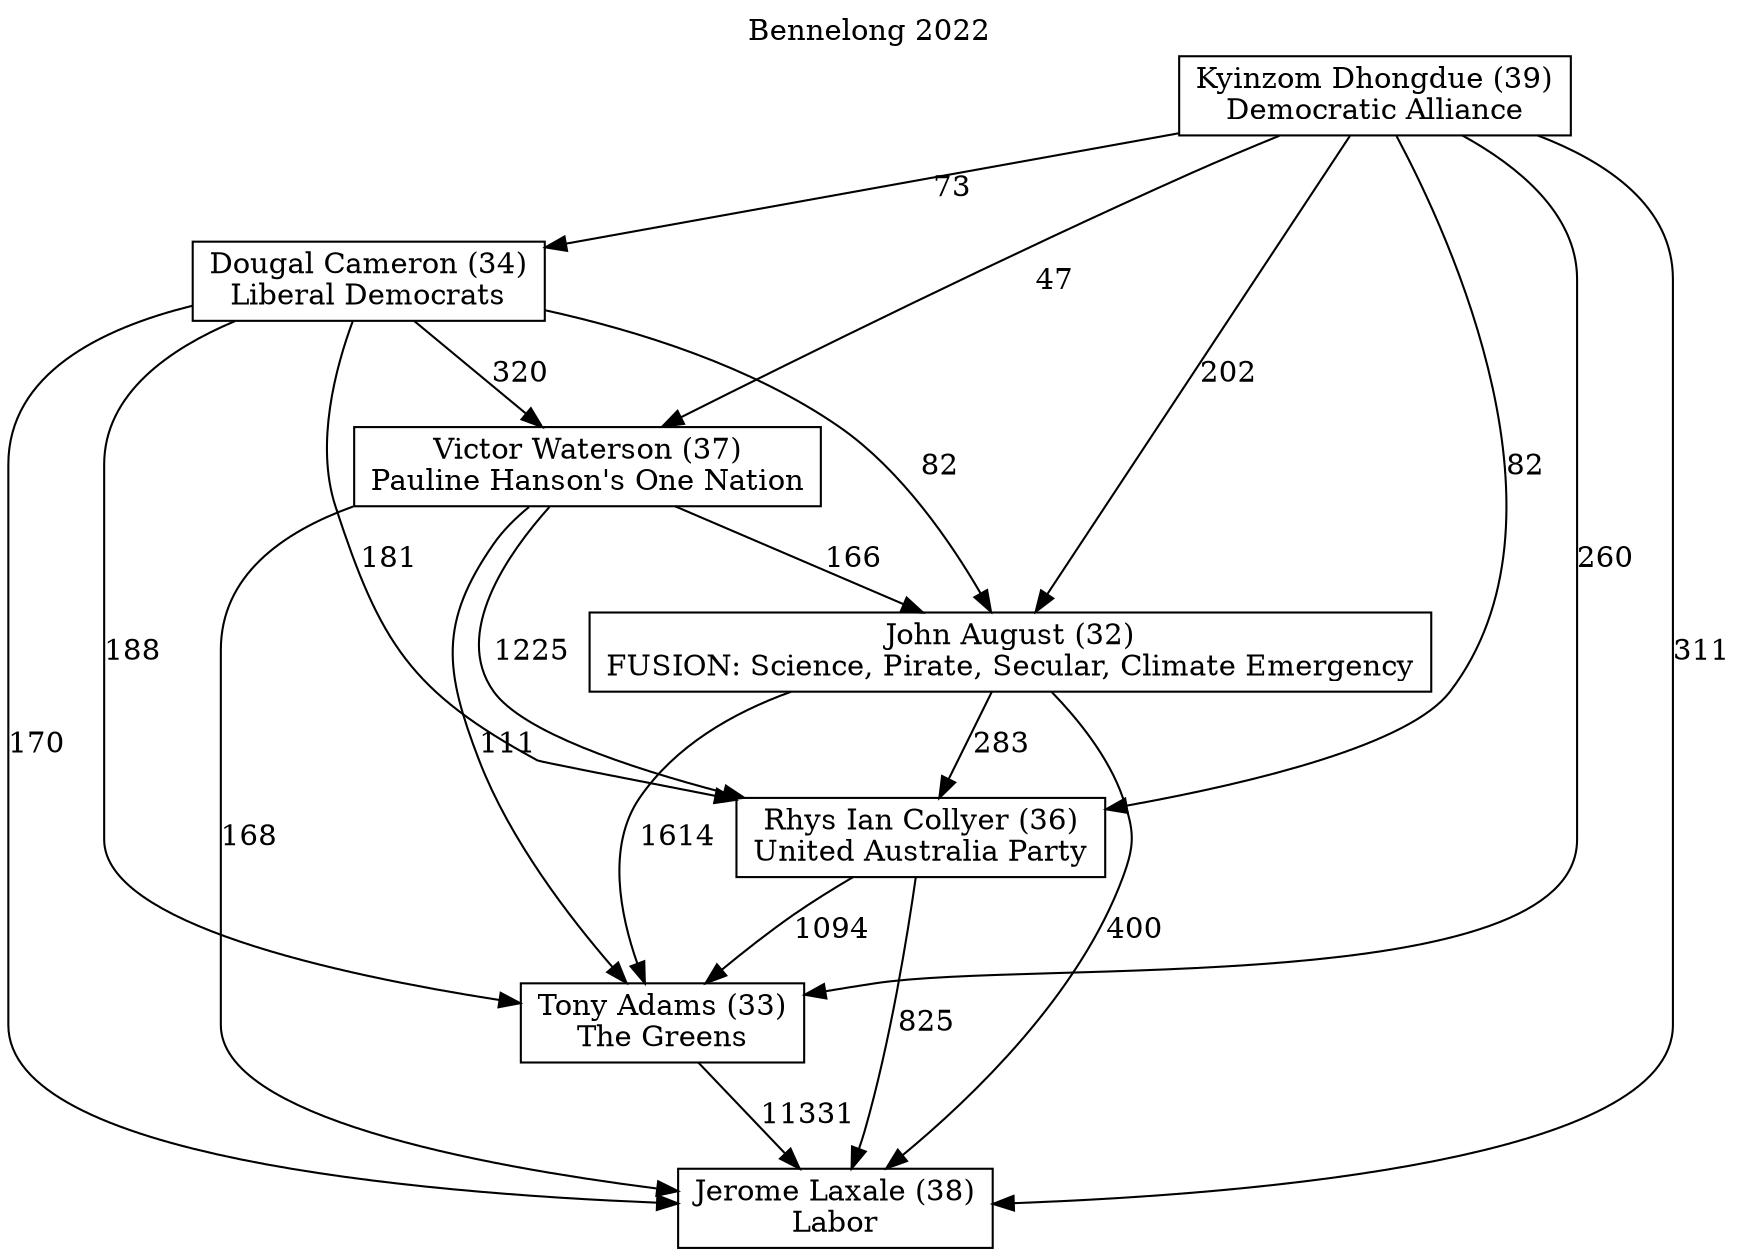 // House preference flow
digraph "Jerome Laxale (38)_Bennelong_2022" {
	graph [label="Bennelong 2022" labelloc=t mclimit=10]
	node [shape=box]
	"Dougal Cameron (34)" [label="Dougal Cameron (34)
Liberal Democrats"]
	"Jerome Laxale (38)" [label="Jerome Laxale (38)
Labor"]
	"John August (32)" [label="John August (32)
FUSION: Science, Pirate, Secular, Climate Emergency"]
	"Kyinzom Dhongdue (39)" [label="Kyinzom Dhongdue (39)
Democratic Alliance"]
	"Rhys Ian Collyer (36)" [label="Rhys Ian Collyer (36)
United Australia Party"]
	"Tony Adams (33)" [label="Tony Adams (33)
The Greens"]
	"Victor Waterson (37)" [label="Victor Waterson (37)
Pauline Hanson's One Nation"]
	"Dougal Cameron (34)" -> "Jerome Laxale (38)" [label=170]
	"Dougal Cameron (34)" -> "John August (32)" [label=82]
	"Dougal Cameron (34)" -> "Rhys Ian Collyer (36)" [label=181]
	"Dougal Cameron (34)" -> "Tony Adams (33)" [label=188]
	"Dougal Cameron (34)" -> "Victor Waterson (37)" [label=320]
	"John August (32)" -> "Jerome Laxale (38)" [label=400]
	"John August (32)" -> "Rhys Ian Collyer (36)" [label=283]
	"John August (32)" -> "Tony Adams (33)" [label=1614]
	"Kyinzom Dhongdue (39)" -> "Dougal Cameron (34)" [label=73]
	"Kyinzom Dhongdue (39)" -> "Jerome Laxale (38)" [label=311]
	"Kyinzom Dhongdue (39)" -> "John August (32)" [label=202]
	"Kyinzom Dhongdue (39)" -> "Rhys Ian Collyer (36)" [label=82]
	"Kyinzom Dhongdue (39)" -> "Tony Adams (33)" [label=260]
	"Kyinzom Dhongdue (39)" -> "Victor Waterson (37)" [label=47]
	"Rhys Ian Collyer (36)" -> "Jerome Laxale (38)" [label=825]
	"Rhys Ian Collyer (36)" -> "Tony Adams (33)" [label=1094]
	"Tony Adams (33)" -> "Jerome Laxale (38)" [label=11331]
	"Victor Waterson (37)" -> "Jerome Laxale (38)" [label=168]
	"Victor Waterson (37)" -> "John August (32)" [label=166]
	"Victor Waterson (37)" -> "Rhys Ian Collyer (36)" [label=1225]
	"Victor Waterson (37)" -> "Tony Adams (33)" [label=111]
}
